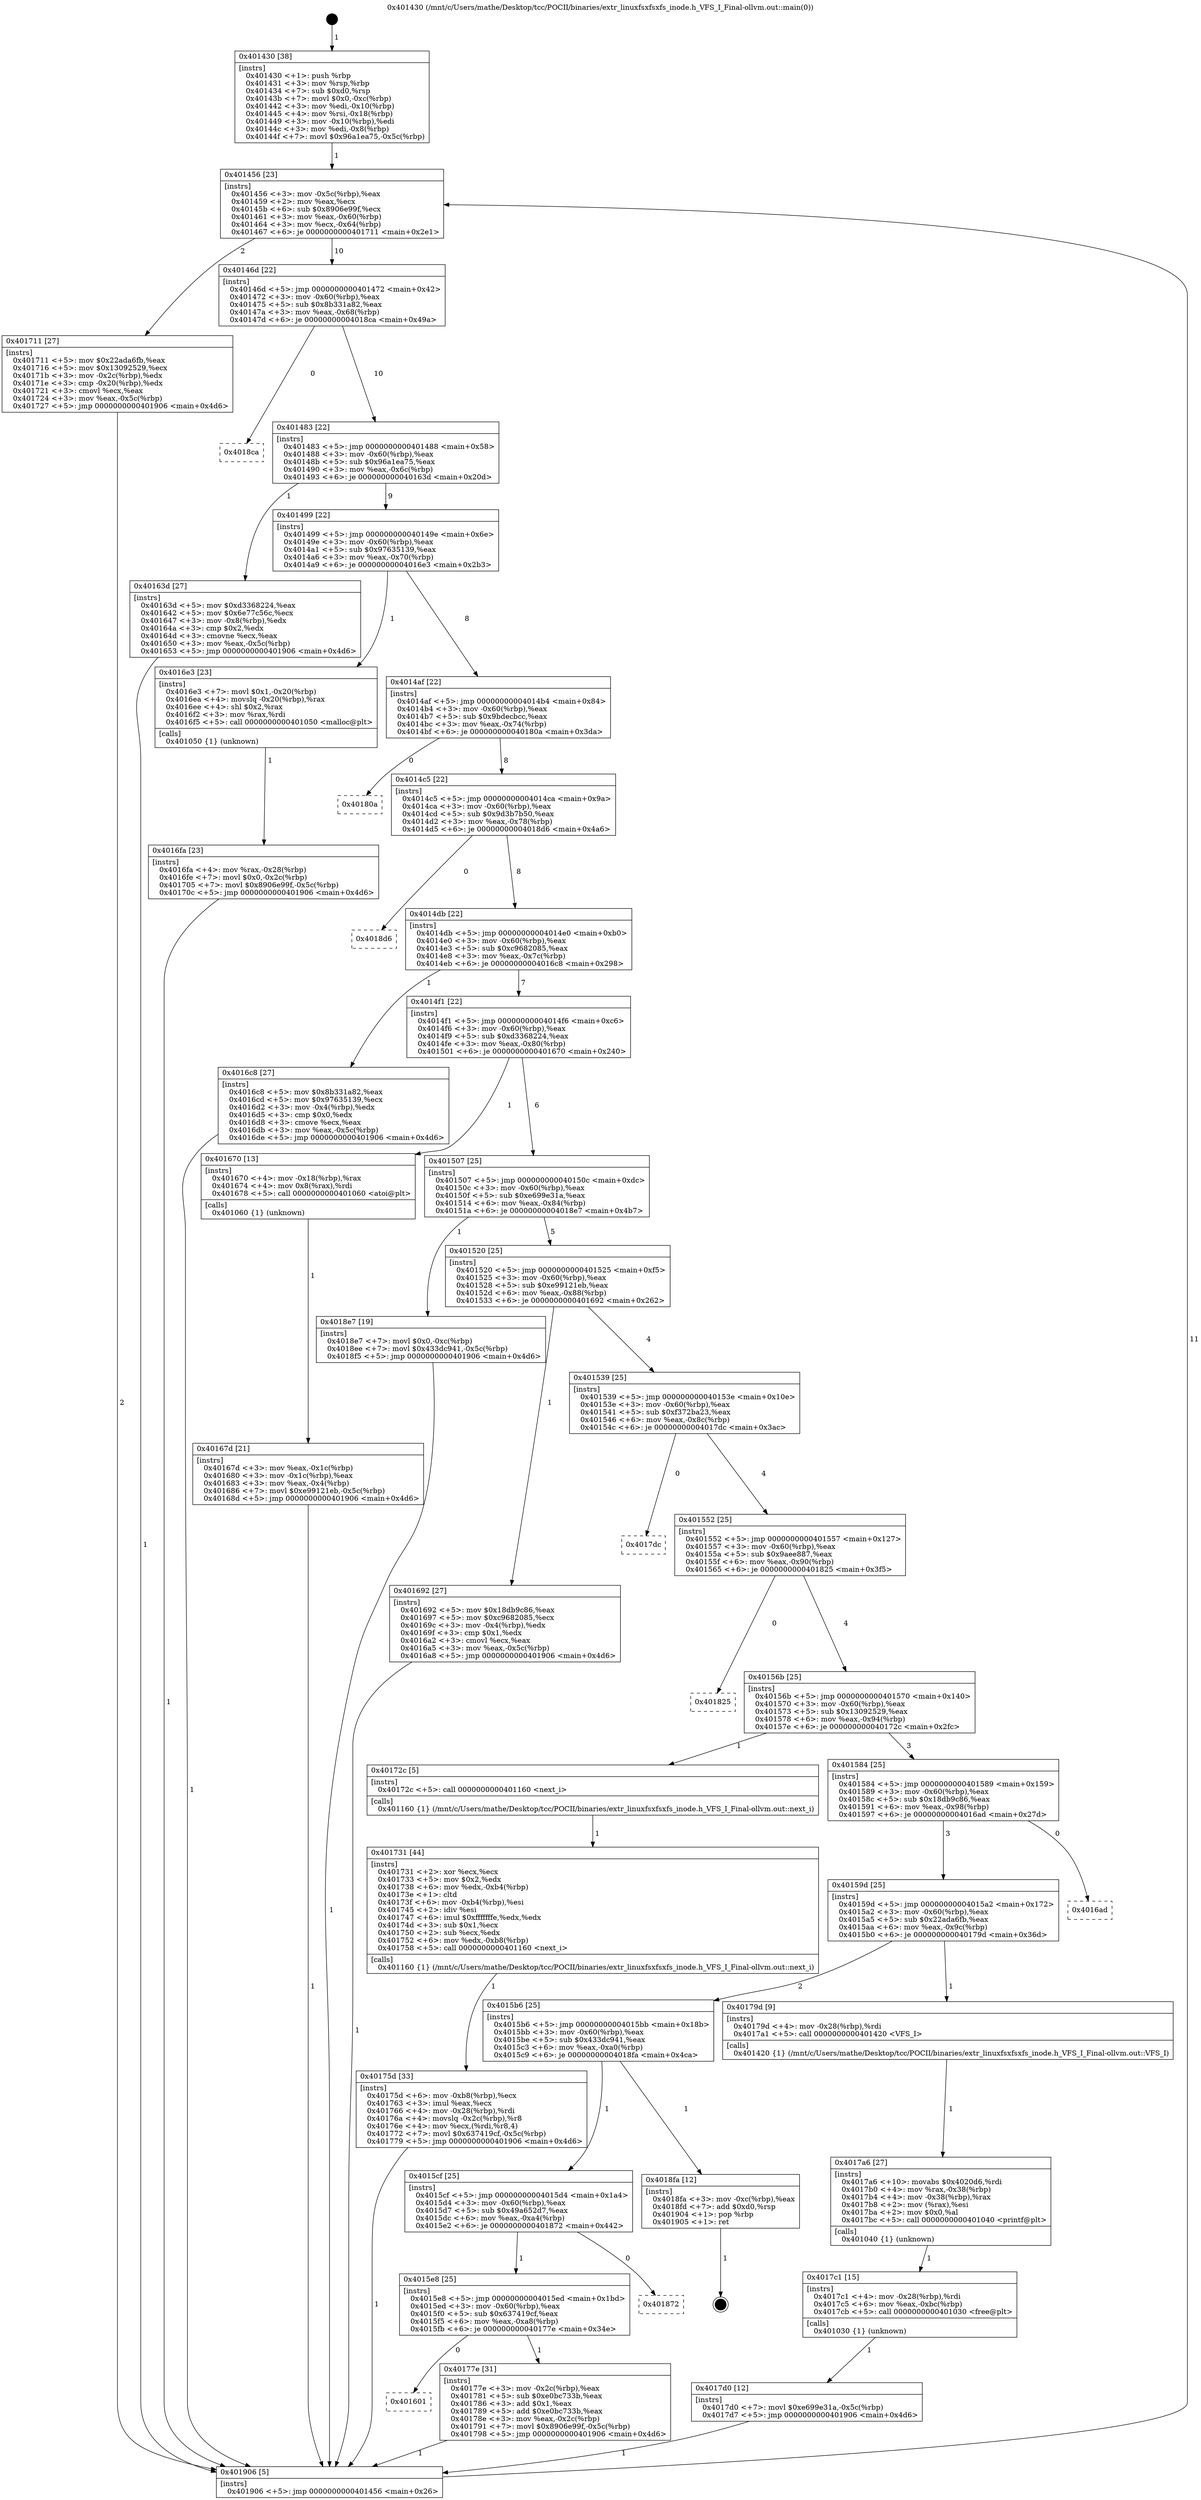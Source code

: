 digraph "0x401430" {
  label = "0x401430 (/mnt/c/Users/mathe/Desktop/tcc/POCII/binaries/extr_linuxfsxfsxfs_inode.h_VFS_I_Final-ollvm.out::main(0))"
  labelloc = "t"
  node[shape=record]

  Entry [label="",width=0.3,height=0.3,shape=circle,fillcolor=black,style=filled]
  "0x401456" [label="{
     0x401456 [23]\l
     | [instrs]\l
     &nbsp;&nbsp;0x401456 \<+3\>: mov -0x5c(%rbp),%eax\l
     &nbsp;&nbsp;0x401459 \<+2\>: mov %eax,%ecx\l
     &nbsp;&nbsp;0x40145b \<+6\>: sub $0x8906e99f,%ecx\l
     &nbsp;&nbsp;0x401461 \<+3\>: mov %eax,-0x60(%rbp)\l
     &nbsp;&nbsp;0x401464 \<+3\>: mov %ecx,-0x64(%rbp)\l
     &nbsp;&nbsp;0x401467 \<+6\>: je 0000000000401711 \<main+0x2e1\>\l
  }"]
  "0x401711" [label="{
     0x401711 [27]\l
     | [instrs]\l
     &nbsp;&nbsp;0x401711 \<+5\>: mov $0x22ada6fb,%eax\l
     &nbsp;&nbsp;0x401716 \<+5\>: mov $0x13092529,%ecx\l
     &nbsp;&nbsp;0x40171b \<+3\>: mov -0x2c(%rbp),%edx\l
     &nbsp;&nbsp;0x40171e \<+3\>: cmp -0x20(%rbp),%edx\l
     &nbsp;&nbsp;0x401721 \<+3\>: cmovl %ecx,%eax\l
     &nbsp;&nbsp;0x401724 \<+3\>: mov %eax,-0x5c(%rbp)\l
     &nbsp;&nbsp;0x401727 \<+5\>: jmp 0000000000401906 \<main+0x4d6\>\l
  }"]
  "0x40146d" [label="{
     0x40146d [22]\l
     | [instrs]\l
     &nbsp;&nbsp;0x40146d \<+5\>: jmp 0000000000401472 \<main+0x42\>\l
     &nbsp;&nbsp;0x401472 \<+3\>: mov -0x60(%rbp),%eax\l
     &nbsp;&nbsp;0x401475 \<+5\>: sub $0x8b331a82,%eax\l
     &nbsp;&nbsp;0x40147a \<+3\>: mov %eax,-0x68(%rbp)\l
     &nbsp;&nbsp;0x40147d \<+6\>: je 00000000004018ca \<main+0x49a\>\l
  }"]
  Exit [label="",width=0.3,height=0.3,shape=circle,fillcolor=black,style=filled,peripheries=2]
  "0x4018ca" [label="{
     0x4018ca\l
  }", style=dashed]
  "0x401483" [label="{
     0x401483 [22]\l
     | [instrs]\l
     &nbsp;&nbsp;0x401483 \<+5\>: jmp 0000000000401488 \<main+0x58\>\l
     &nbsp;&nbsp;0x401488 \<+3\>: mov -0x60(%rbp),%eax\l
     &nbsp;&nbsp;0x40148b \<+5\>: sub $0x96a1ea75,%eax\l
     &nbsp;&nbsp;0x401490 \<+3\>: mov %eax,-0x6c(%rbp)\l
     &nbsp;&nbsp;0x401493 \<+6\>: je 000000000040163d \<main+0x20d\>\l
  }"]
  "0x4017d0" [label="{
     0x4017d0 [12]\l
     | [instrs]\l
     &nbsp;&nbsp;0x4017d0 \<+7\>: movl $0xe699e31a,-0x5c(%rbp)\l
     &nbsp;&nbsp;0x4017d7 \<+5\>: jmp 0000000000401906 \<main+0x4d6\>\l
  }"]
  "0x40163d" [label="{
     0x40163d [27]\l
     | [instrs]\l
     &nbsp;&nbsp;0x40163d \<+5\>: mov $0xd3368224,%eax\l
     &nbsp;&nbsp;0x401642 \<+5\>: mov $0x6e77c56c,%ecx\l
     &nbsp;&nbsp;0x401647 \<+3\>: mov -0x8(%rbp),%edx\l
     &nbsp;&nbsp;0x40164a \<+3\>: cmp $0x2,%edx\l
     &nbsp;&nbsp;0x40164d \<+3\>: cmovne %ecx,%eax\l
     &nbsp;&nbsp;0x401650 \<+3\>: mov %eax,-0x5c(%rbp)\l
     &nbsp;&nbsp;0x401653 \<+5\>: jmp 0000000000401906 \<main+0x4d6\>\l
  }"]
  "0x401499" [label="{
     0x401499 [22]\l
     | [instrs]\l
     &nbsp;&nbsp;0x401499 \<+5\>: jmp 000000000040149e \<main+0x6e\>\l
     &nbsp;&nbsp;0x40149e \<+3\>: mov -0x60(%rbp),%eax\l
     &nbsp;&nbsp;0x4014a1 \<+5\>: sub $0x97635139,%eax\l
     &nbsp;&nbsp;0x4014a6 \<+3\>: mov %eax,-0x70(%rbp)\l
     &nbsp;&nbsp;0x4014a9 \<+6\>: je 00000000004016e3 \<main+0x2b3\>\l
  }"]
  "0x401906" [label="{
     0x401906 [5]\l
     | [instrs]\l
     &nbsp;&nbsp;0x401906 \<+5\>: jmp 0000000000401456 \<main+0x26\>\l
  }"]
  "0x401430" [label="{
     0x401430 [38]\l
     | [instrs]\l
     &nbsp;&nbsp;0x401430 \<+1\>: push %rbp\l
     &nbsp;&nbsp;0x401431 \<+3\>: mov %rsp,%rbp\l
     &nbsp;&nbsp;0x401434 \<+7\>: sub $0xd0,%rsp\l
     &nbsp;&nbsp;0x40143b \<+7\>: movl $0x0,-0xc(%rbp)\l
     &nbsp;&nbsp;0x401442 \<+3\>: mov %edi,-0x10(%rbp)\l
     &nbsp;&nbsp;0x401445 \<+4\>: mov %rsi,-0x18(%rbp)\l
     &nbsp;&nbsp;0x401449 \<+3\>: mov -0x10(%rbp),%edi\l
     &nbsp;&nbsp;0x40144c \<+3\>: mov %edi,-0x8(%rbp)\l
     &nbsp;&nbsp;0x40144f \<+7\>: movl $0x96a1ea75,-0x5c(%rbp)\l
  }"]
  "0x4017c1" [label="{
     0x4017c1 [15]\l
     | [instrs]\l
     &nbsp;&nbsp;0x4017c1 \<+4\>: mov -0x28(%rbp),%rdi\l
     &nbsp;&nbsp;0x4017c5 \<+6\>: mov %eax,-0xbc(%rbp)\l
     &nbsp;&nbsp;0x4017cb \<+5\>: call 0000000000401030 \<free@plt\>\l
     | [calls]\l
     &nbsp;&nbsp;0x401030 \{1\} (unknown)\l
  }"]
  "0x4016e3" [label="{
     0x4016e3 [23]\l
     | [instrs]\l
     &nbsp;&nbsp;0x4016e3 \<+7\>: movl $0x1,-0x20(%rbp)\l
     &nbsp;&nbsp;0x4016ea \<+4\>: movslq -0x20(%rbp),%rax\l
     &nbsp;&nbsp;0x4016ee \<+4\>: shl $0x2,%rax\l
     &nbsp;&nbsp;0x4016f2 \<+3\>: mov %rax,%rdi\l
     &nbsp;&nbsp;0x4016f5 \<+5\>: call 0000000000401050 \<malloc@plt\>\l
     | [calls]\l
     &nbsp;&nbsp;0x401050 \{1\} (unknown)\l
  }"]
  "0x4014af" [label="{
     0x4014af [22]\l
     | [instrs]\l
     &nbsp;&nbsp;0x4014af \<+5\>: jmp 00000000004014b4 \<main+0x84\>\l
     &nbsp;&nbsp;0x4014b4 \<+3\>: mov -0x60(%rbp),%eax\l
     &nbsp;&nbsp;0x4014b7 \<+5\>: sub $0x9bdecbcc,%eax\l
     &nbsp;&nbsp;0x4014bc \<+3\>: mov %eax,-0x74(%rbp)\l
     &nbsp;&nbsp;0x4014bf \<+6\>: je 000000000040180a \<main+0x3da\>\l
  }"]
  "0x4017a6" [label="{
     0x4017a6 [27]\l
     | [instrs]\l
     &nbsp;&nbsp;0x4017a6 \<+10\>: movabs $0x4020d6,%rdi\l
     &nbsp;&nbsp;0x4017b0 \<+4\>: mov %rax,-0x38(%rbp)\l
     &nbsp;&nbsp;0x4017b4 \<+4\>: mov -0x38(%rbp),%rax\l
     &nbsp;&nbsp;0x4017b8 \<+2\>: mov (%rax),%esi\l
     &nbsp;&nbsp;0x4017ba \<+2\>: mov $0x0,%al\l
     &nbsp;&nbsp;0x4017bc \<+5\>: call 0000000000401040 \<printf@plt\>\l
     | [calls]\l
     &nbsp;&nbsp;0x401040 \{1\} (unknown)\l
  }"]
  "0x40180a" [label="{
     0x40180a\l
  }", style=dashed]
  "0x4014c5" [label="{
     0x4014c5 [22]\l
     | [instrs]\l
     &nbsp;&nbsp;0x4014c5 \<+5\>: jmp 00000000004014ca \<main+0x9a\>\l
     &nbsp;&nbsp;0x4014ca \<+3\>: mov -0x60(%rbp),%eax\l
     &nbsp;&nbsp;0x4014cd \<+5\>: sub $0x9d3b7b50,%eax\l
     &nbsp;&nbsp;0x4014d2 \<+3\>: mov %eax,-0x78(%rbp)\l
     &nbsp;&nbsp;0x4014d5 \<+6\>: je 00000000004018d6 \<main+0x4a6\>\l
  }"]
  "0x401601" [label="{
     0x401601\l
  }", style=dashed]
  "0x4018d6" [label="{
     0x4018d6\l
  }", style=dashed]
  "0x4014db" [label="{
     0x4014db [22]\l
     | [instrs]\l
     &nbsp;&nbsp;0x4014db \<+5\>: jmp 00000000004014e0 \<main+0xb0\>\l
     &nbsp;&nbsp;0x4014e0 \<+3\>: mov -0x60(%rbp),%eax\l
     &nbsp;&nbsp;0x4014e3 \<+5\>: sub $0xc9682085,%eax\l
     &nbsp;&nbsp;0x4014e8 \<+3\>: mov %eax,-0x7c(%rbp)\l
     &nbsp;&nbsp;0x4014eb \<+6\>: je 00000000004016c8 \<main+0x298\>\l
  }"]
  "0x40177e" [label="{
     0x40177e [31]\l
     | [instrs]\l
     &nbsp;&nbsp;0x40177e \<+3\>: mov -0x2c(%rbp),%eax\l
     &nbsp;&nbsp;0x401781 \<+5\>: sub $0xe0bc733b,%eax\l
     &nbsp;&nbsp;0x401786 \<+3\>: add $0x1,%eax\l
     &nbsp;&nbsp;0x401789 \<+5\>: add $0xe0bc733b,%eax\l
     &nbsp;&nbsp;0x40178e \<+3\>: mov %eax,-0x2c(%rbp)\l
     &nbsp;&nbsp;0x401791 \<+7\>: movl $0x8906e99f,-0x5c(%rbp)\l
     &nbsp;&nbsp;0x401798 \<+5\>: jmp 0000000000401906 \<main+0x4d6\>\l
  }"]
  "0x4016c8" [label="{
     0x4016c8 [27]\l
     | [instrs]\l
     &nbsp;&nbsp;0x4016c8 \<+5\>: mov $0x8b331a82,%eax\l
     &nbsp;&nbsp;0x4016cd \<+5\>: mov $0x97635139,%ecx\l
     &nbsp;&nbsp;0x4016d2 \<+3\>: mov -0x4(%rbp),%edx\l
     &nbsp;&nbsp;0x4016d5 \<+3\>: cmp $0x0,%edx\l
     &nbsp;&nbsp;0x4016d8 \<+3\>: cmove %ecx,%eax\l
     &nbsp;&nbsp;0x4016db \<+3\>: mov %eax,-0x5c(%rbp)\l
     &nbsp;&nbsp;0x4016de \<+5\>: jmp 0000000000401906 \<main+0x4d6\>\l
  }"]
  "0x4014f1" [label="{
     0x4014f1 [22]\l
     | [instrs]\l
     &nbsp;&nbsp;0x4014f1 \<+5\>: jmp 00000000004014f6 \<main+0xc6\>\l
     &nbsp;&nbsp;0x4014f6 \<+3\>: mov -0x60(%rbp),%eax\l
     &nbsp;&nbsp;0x4014f9 \<+5\>: sub $0xd3368224,%eax\l
     &nbsp;&nbsp;0x4014fe \<+3\>: mov %eax,-0x80(%rbp)\l
     &nbsp;&nbsp;0x401501 \<+6\>: je 0000000000401670 \<main+0x240\>\l
  }"]
  "0x4015e8" [label="{
     0x4015e8 [25]\l
     | [instrs]\l
     &nbsp;&nbsp;0x4015e8 \<+5\>: jmp 00000000004015ed \<main+0x1bd\>\l
     &nbsp;&nbsp;0x4015ed \<+3\>: mov -0x60(%rbp),%eax\l
     &nbsp;&nbsp;0x4015f0 \<+5\>: sub $0x637419cf,%eax\l
     &nbsp;&nbsp;0x4015f5 \<+6\>: mov %eax,-0xa8(%rbp)\l
     &nbsp;&nbsp;0x4015fb \<+6\>: je 000000000040177e \<main+0x34e\>\l
  }"]
  "0x401670" [label="{
     0x401670 [13]\l
     | [instrs]\l
     &nbsp;&nbsp;0x401670 \<+4\>: mov -0x18(%rbp),%rax\l
     &nbsp;&nbsp;0x401674 \<+4\>: mov 0x8(%rax),%rdi\l
     &nbsp;&nbsp;0x401678 \<+5\>: call 0000000000401060 \<atoi@plt\>\l
     | [calls]\l
     &nbsp;&nbsp;0x401060 \{1\} (unknown)\l
  }"]
  "0x401507" [label="{
     0x401507 [25]\l
     | [instrs]\l
     &nbsp;&nbsp;0x401507 \<+5\>: jmp 000000000040150c \<main+0xdc\>\l
     &nbsp;&nbsp;0x40150c \<+3\>: mov -0x60(%rbp),%eax\l
     &nbsp;&nbsp;0x40150f \<+5\>: sub $0xe699e31a,%eax\l
     &nbsp;&nbsp;0x401514 \<+6\>: mov %eax,-0x84(%rbp)\l
     &nbsp;&nbsp;0x40151a \<+6\>: je 00000000004018e7 \<main+0x4b7\>\l
  }"]
  "0x40167d" [label="{
     0x40167d [21]\l
     | [instrs]\l
     &nbsp;&nbsp;0x40167d \<+3\>: mov %eax,-0x1c(%rbp)\l
     &nbsp;&nbsp;0x401680 \<+3\>: mov -0x1c(%rbp),%eax\l
     &nbsp;&nbsp;0x401683 \<+3\>: mov %eax,-0x4(%rbp)\l
     &nbsp;&nbsp;0x401686 \<+7\>: movl $0xe99121eb,-0x5c(%rbp)\l
     &nbsp;&nbsp;0x40168d \<+5\>: jmp 0000000000401906 \<main+0x4d6\>\l
  }"]
  "0x401872" [label="{
     0x401872\l
  }", style=dashed]
  "0x4018e7" [label="{
     0x4018e7 [19]\l
     | [instrs]\l
     &nbsp;&nbsp;0x4018e7 \<+7\>: movl $0x0,-0xc(%rbp)\l
     &nbsp;&nbsp;0x4018ee \<+7\>: movl $0x433dc941,-0x5c(%rbp)\l
     &nbsp;&nbsp;0x4018f5 \<+5\>: jmp 0000000000401906 \<main+0x4d6\>\l
  }"]
  "0x401520" [label="{
     0x401520 [25]\l
     | [instrs]\l
     &nbsp;&nbsp;0x401520 \<+5\>: jmp 0000000000401525 \<main+0xf5\>\l
     &nbsp;&nbsp;0x401525 \<+3\>: mov -0x60(%rbp),%eax\l
     &nbsp;&nbsp;0x401528 \<+5\>: sub $0xe99121eb,%eax\l
     &nbsp;&nbsp;0x40152d \<+6\>: mov %eax,-0x88(%rbp)\l
     &nbsp;&nbsp;0x401533 \<+6\>: je 0000000000401692 \<main+0x262\>\l
  }"]
  "0x4015cf" [label="{
     0x4015cf [25]\l
     | [instrs]\l
     &nbsp;&nbsp;0x4015cf \<+5\>: jmp 00000000004015d4 \<main+0x1a4\>\l
     &nbsp;&nbsp;0x4015d4 \<+3\>: mov -0x60(%rbp),%eax\l
     &nbsp;&nbsp;0x4015d7 \<+5\>: sub $0x49a652d7,%eax\l
     &nbsp;&nbsp;0x4015dc \<+6\>: mov %eax,-0xa4(%rbp)\l
     &nbsp;&nbsp;0x4015e2 \<+6\>: je 0000000000401872 \<main+0x442\>\l
  }"]
  "0x401692" [label="{
     0x401692 [27]\l
     | [instrs]\l
     &nbsp;&nbsp;0x401692 \<+5\>: mov $0x18db9c86,%eax\l
     &nbsp;&nbsp;0x401697 \<+5\>: mov $0xc9682085,%ecx\l
     &nbsp;&nbsp;0x40169c \<+3\>: mov -0x4(%rbp),%edx\l
     &nbsp;&nbsp;0x40169f \<+3\>: cmp $0x1,%edx\l
     &nbsp;&nbsp;0x4016a2 \<+3\>: cmovl %ecx,%eax\l
     &nbsp;&nbsp;0x4016a5 \<+3\>: mov %eax,-0x5c(%rbp)\l
     &nbsp;&nbsp;0x4016a8 \<+5\>: jmp 0000000000401906 \<main+0x4d6\>\l
  }"]
  "0x401539" [label="{
     0x401539 [25]\l
     | [instrs]\l
     &nbsp;&nbsp;0x401539 \<+5\>: jmp 000000000040153e \<main+0x10e\>\l
     &nbsp;&nbsp;0x40153e \<+3\>: mov -0x60(%rbp),%eax\l
     &nbsp;&nbsp;0x401541 \<+5\>: sub $0xf372ba23,%eax\l
     &nbsp;&nbsp;0x401546 \<+6\>: mov %eax,-0x8c(%rbp)\l
     &nbsp;&nbsp;0x40154c \<+6\>: je 00000000004017dc \<main+0x3ac\>\l
  }"]
  "0x4016fa" [label="{
     0x4016fa [23]\l
     | [instrs]\l
     &nbsp;&nbsp;0x4016fa \<+4\>: mov %rax,-0x28(%rbp)\l
     &nbsp;&nbsp;0x4016fe \<+7\>: movl $0x0,-0x2c(%rbp)\l
     &nbsp;&nbsp;0x401705 \<+7\>: movl $0x8906e99f,-0x5c(%rbp)\l
     &nbsp;&nbsp;0x40170c \<+5\>: jmp 0000000000401906 \<main+0x4d6\>\l
  }"]
  "0x4018fa" [label="{
     0x4018fa [12]\l
     | [instrs]\l
     &nbsp;&nbsp;0x4018fa \<+3\>: mov -0xc(%rbp),%eax\l
     &nbsp;&nbsp;0x4018fd \<+7\>: add $0xd0,%rsp\l
     &nbsp;&nbsp;0x401904 \<+1\>: pop %rbp\l
     &nbsp;&nbsp;0x401905 \<+1\>: ret\l
  }"]
  "0x4017dc" [label="{
     0x4017dc\l
  }", style=dashed]
  "0x401552" [label="{
     0x401552 [25]\l
     | [instrs]\l
     &nbsp;&nbsp;0x401552 \<+5\>: jmp 0000000000401557 \<main+0x127\>\l
     &nbsp;&nbsp;0x401557 \<+3\>: mov -0x60(%rbp),%eax\l
     &nbsp;&nbsp;0x40155a \<+5\>: sub $0x9aee887,%eax\l
     &nbsp;&nbsp;0x40155f \<+6\>: mov %eax,-0x90(%rbp)\l
     &nbsp;&nbsp;0x401565 \<+6\>: je 0000000000401825 \<main+0x3f5\>\l
  }"]
  "0x4015b6" [label="{
     0x4015b6 [25]\l
     | [instrs]\l
     &nbsp;&nbsp;0x4015b6 \<+5\>: jmp 00000000004015bb \<main+0x18b\>\l
     &nbsp;&nbsp;0x4015bb \<+3\>: mov -0x60(%rbp),%eax\l
     &nbsp;&nbsp;0x4015be \<+5\>: sub $0x433dc941,%eax\l
     &nbsp;&nbsp;0x4015c3 \<+6\>: mov %eax,-0xa0(%rbp)\l
     &nbsp;&nbsp;0x4015c9 \<+6\>: je 00000000004018fa \<main+0x4ca\>\l
  }"]
  "0x401825" [label="{
     0x401825\l
  }", style=dashed]
  "0x40156b" [label="{
     0x40156b [25]\l
     | [instrs]\l
     &nbsp;&nbsp;0x40156b \<+5\>: jmp 0000000000401570 \<main+0x140\>\l
     &nbsp;&nbsp;0x401570 \<+3\>: mov -0x60(%rbp),%eax\l
     &nbsp;&nbsp;0x401573 \<+5\>: sub $0x13092529,%eax\l
     &nbsp;&nbsp;0x401578 \<+6\>: mov %eax,-0x94(%rbp)\l
     &nbsp;&nbsp;0x40157e \<+6\>: je 000000000040172c \<main+0x2fc\>\l
  }"]
  "0x40179d" [label="{
     0x40179d [9]\l
     | [instrs]\l
     &nbsp;&nbsp;0x40179d \<+4\>: mov -0x28(%rbp),%rdi\l
     &nbsp;&nbsp;0x4017a1 \<+5\>: call 0000000000401420 \<VFS_I\>\l
     | [calls]\l
     &nbsp;&nbsp;0x401420 \{1\} (/mnt/c/Users/mathe/Desktop/tcc/POCII/binaries/extr_linuxfsxfsxfs_inode.h_VFS_I_Final-ollvm.out::VFS_I)\l
  }"]
  "0x40172c" [label="{
     0x40172c [5]\l
     | [instrs]\l
     &nbsp;&nbsp;0x40172c \<+5\>: call 0000000000401160 \<next_i\>\l
     | [calls]\l
     &nbsp;&nbsp;0x401160 \{1\} (/mnt/c/Users/mathe/Desktop/tcc/POCII/binaries/extr_linuxfsxfsxfs_inode.h_VFS_I_Final-ollvm.out::next_i)\l
  }"]
  "0x401584" [label="{
     0x401584 [25]\l
     | [instrs]\l
     &nbsp;&nbsp;0x401584 \<+5\>: jmp 0000000000401589 \<main+0x159\>\l
     &nbsp;&nbsp;0x401589 \<+3\>: mov -0x60(%rbp),%eax\l
     &nbsp;&nbsp;0x40158c \<+5\>: sub $0x18db9c86,%eax\l
     &nbsp;&nbsp;0x401591 \<+6\>: mov %eax,-0x98(%rbp)\l
     &nbsp;&nbsp;0x401597 \<+6\>: je 00000000004016ad \<main+0x27d\>\l
  }"]
  "0x401731" [label="{
     0x401731 [44]\l
     | [instrs]\l
     &nbsp;&nbsp;0x401731 \<+2\>: xor %ecx,%ecx\l
     &nbsp;&nbsp;0x401733 \<+5\>: mov $0x2,%edx\l
     &nbsp;&nbsp;0x401738 \<+6\>: mov %edx,-0xb4(%rbp)\l
     &nbsp;&nbsp;0x40173e \<+1\>: cltd\l
     &nbsp;&nbsp;0x40173f \<+6\>: mov -0xb4(%rbp),%esi\l
     &nbsp;&nbsp;0x401745 \<+2\>: idiv %esi\l
     &nbsp;&nbsp;0x401747 \<+6\>: imul $0xfffffffe,%edx,%edx\l
     &nbsp;&nbsp;0x40174d \<+3\>: sub $0x1,%ecx\l
     &nbsp;&nbsp;0x401750 \<+2\>: sub %ecx,%edx\l
     &nbsp;&nbsp;0x401752 \<+6\>: mov %edx,-0xb8(%rbp)\l
     &nbsp;&nbsp;0x401758 \<+5\>: call 0000000000401160 \<next_i\>\l
     | [calls]\l
     &nbsp;&nbsp;0x401160 \{1\} (/mnt/c/Users/mathe/Desktop/tcc/POCII/binaries/extr_linuxfsxfsxfs_inode.h_VFS_I_Final-ollvm.out::next_i)\l
  }"]
  "0x40175d" [label="{
     0x40175d [33]\l
     | [instrs]\l
     &nbsp;&nbsp;0x40175d \<+6\>: mov -0xb8(%rbp),%ecx\l
     &nbsp;&nbsp;0x401763 \<+3\>: imul %eax,%ecx\l
     &nbsp;&nbsp;0x401766 \<+4\>: mov -0x28(%rbp),%rdi\l
     &nbsp;&nbsp;0x40176a \<+4\>: movslq -0x2c(%rbp),%r8\l
     &nbsp;&nbsp;0x40176e \<+4\>: mov %ecx,(%rdi,%r8,4)\l
     &nbsp;&nbsp;0x401772 \<+7\>: movl $0x637419cf,-0x5c(%rbp)\l
     &nbsp;&nbsp;0x401779 \<+5\>: jmp 0000000000401906 \<main+0x4d6\>\l
  }"]
  "0x40159d" [label="{
     0x40159d [25]\l
     | [instrs]\l
     &nbsp;&nbsp;0x40159d \<+5\>: jmp 00000000004015a2 \<main+0x172\>\l
     &nbsp;&nbsp;0x4015a2 \<+3\>: mov -0x60(%rbp),%eax\l
     &nbsp;&nbsp;0x4015a5 \<+5\>: sub $0x22ada6fb,%eax\l
     &nbsp;&nbsp;0x4015aa \<+6\>: mov %eax,-0x9c(%rbp)\l
     &nbsp;&nbsp;0x4015b0 \<+6\>: je 000000000040179d \<main+0x36d\>\l
  }"]
  "0x4016ad" [label="{
     0x4016ad\l
  }", style=dashed]
  Entry -> "0x401430" [label=" 1"]
  "0x401456" -> "0x401711" [label=" 2"]
  "0x401456" -> "0x40146d" [label=" 10"]
  "0x4018fa" -> Exit [label=" 1"]
  "0x40146d" -> "0x4018ca" [label=" 0"]
  "0x40146d" -> "0x401483" [label=" 10"]
  "0x4018e7" -> "0x401906" [label=" 1"]
  "0x401483" -> "0x40163d" [label=" 1"]
  "0x401483" -> "0x401499" [label=" 9"]
  "0x40163d" -> "0x401906" [label=" 1"]
  "0x401430" -> "0x401456" [label=" 1"]
  "0x401906" -> "0x401456" [label=" 11"]
  "0x4017d0" -> "0x401906" [label=" 1"]
  "0x401499" -> "0x4016e3" [label=" 1"]
  "0x401499" -> "0x4014af" [label=" 8"]
  "0x4017c1" -> "0x4017d0" [label=" 1"]
  "0x4014af" -> "0x40180a" [label=" 0"]
  "0x4014af" -> "0x4014c5" [label=" 8"]
  "0x4017a6" -> "0x4017c1" [label=" 1"]
  "0x4014c5" -> "0x4018d6" [label=" 0"]
  "0x4014c5" -> "0x4014db" [label=" 8"]
  "0x40179d" -> "0x4017a6" [label=" 1"]
  "0x4014db" -> "0x4016c8" [label=" 1"]
  "0x4014db" -> "0x4014f1" [label=" 7"]
  "0x40177e" -> "0x401906" [label=" 1"]
  "0x4014f1" -> "0x401670" [label=" 1"]
  "0x4014f1" -> "0x401507" [label=" 6"]
  "0x401670" -> "0x40167d" [label=" 1"]
  "0x40167d" -> "0x401906" [label=" 1"]
  "0x4015e8" -> "0x40177e" [label=" 1"]
  "0x401507" -> "0x4018e7" [label=" 1"]
  "0x401507" -> "0x401520" [label=" 5"]
  "0x4015e8" -> "0x401601" [label=" 0"]
  "0x401520" -> "0x401692" [label=" 1"]
  "0x401520" -> "0x401539" [label=" 4"]
  "0x401692" -> "0x401906" [label=" 1"]
  "0x4016c8" -> "0x401906" [label=" 1"]
  "0x4016e3" -> "0x4016fa" [label=" 1"]
  "0x4016fa" -> "0x401906" [label=" 1"]
  "0x401711" -> "0x401906" [label=" 2"]
  "0x4015cf" -> "0x401872" [label=" 0"]
  "0x401539" -> "0x4017dc" [label=" 0"]
  "0x401539" -> "0x401552" [label=" 4"]
  "0x4015cf" -> "0x4015e8" [label=" 1"]
  "0x401552" -> "0x401825" [label=" 0"]
  "0x401552" -> "0x40156b" [label=" 4"]
  "0x4015b6" -> "0x4018fa" [label=" 1"]
  "0x40156b" -> "0x40172c" [label=" 1"]
  "0x40156b" -> "0x401584" [label=" 3"]
  "0x40172c" -> "0x401731" [label=" 1"]
  "0x401731" -> "0x40175d" [label=" 1"]
  "0x40175d" -> "0x401906" [label=" 1"]
  "0x4015b6" -> "0x4015cf" [label=" 1"]
  "0x401584" -> "0x4016ad" [label=" 0"]
  "0x401584" -> "0x40159d" [label=" 3"]
  "0x40159d" -> "0x4015b6" [label=" 2"]
  "0x40159d" -> "0x40179d" [label=" 1"]
}
